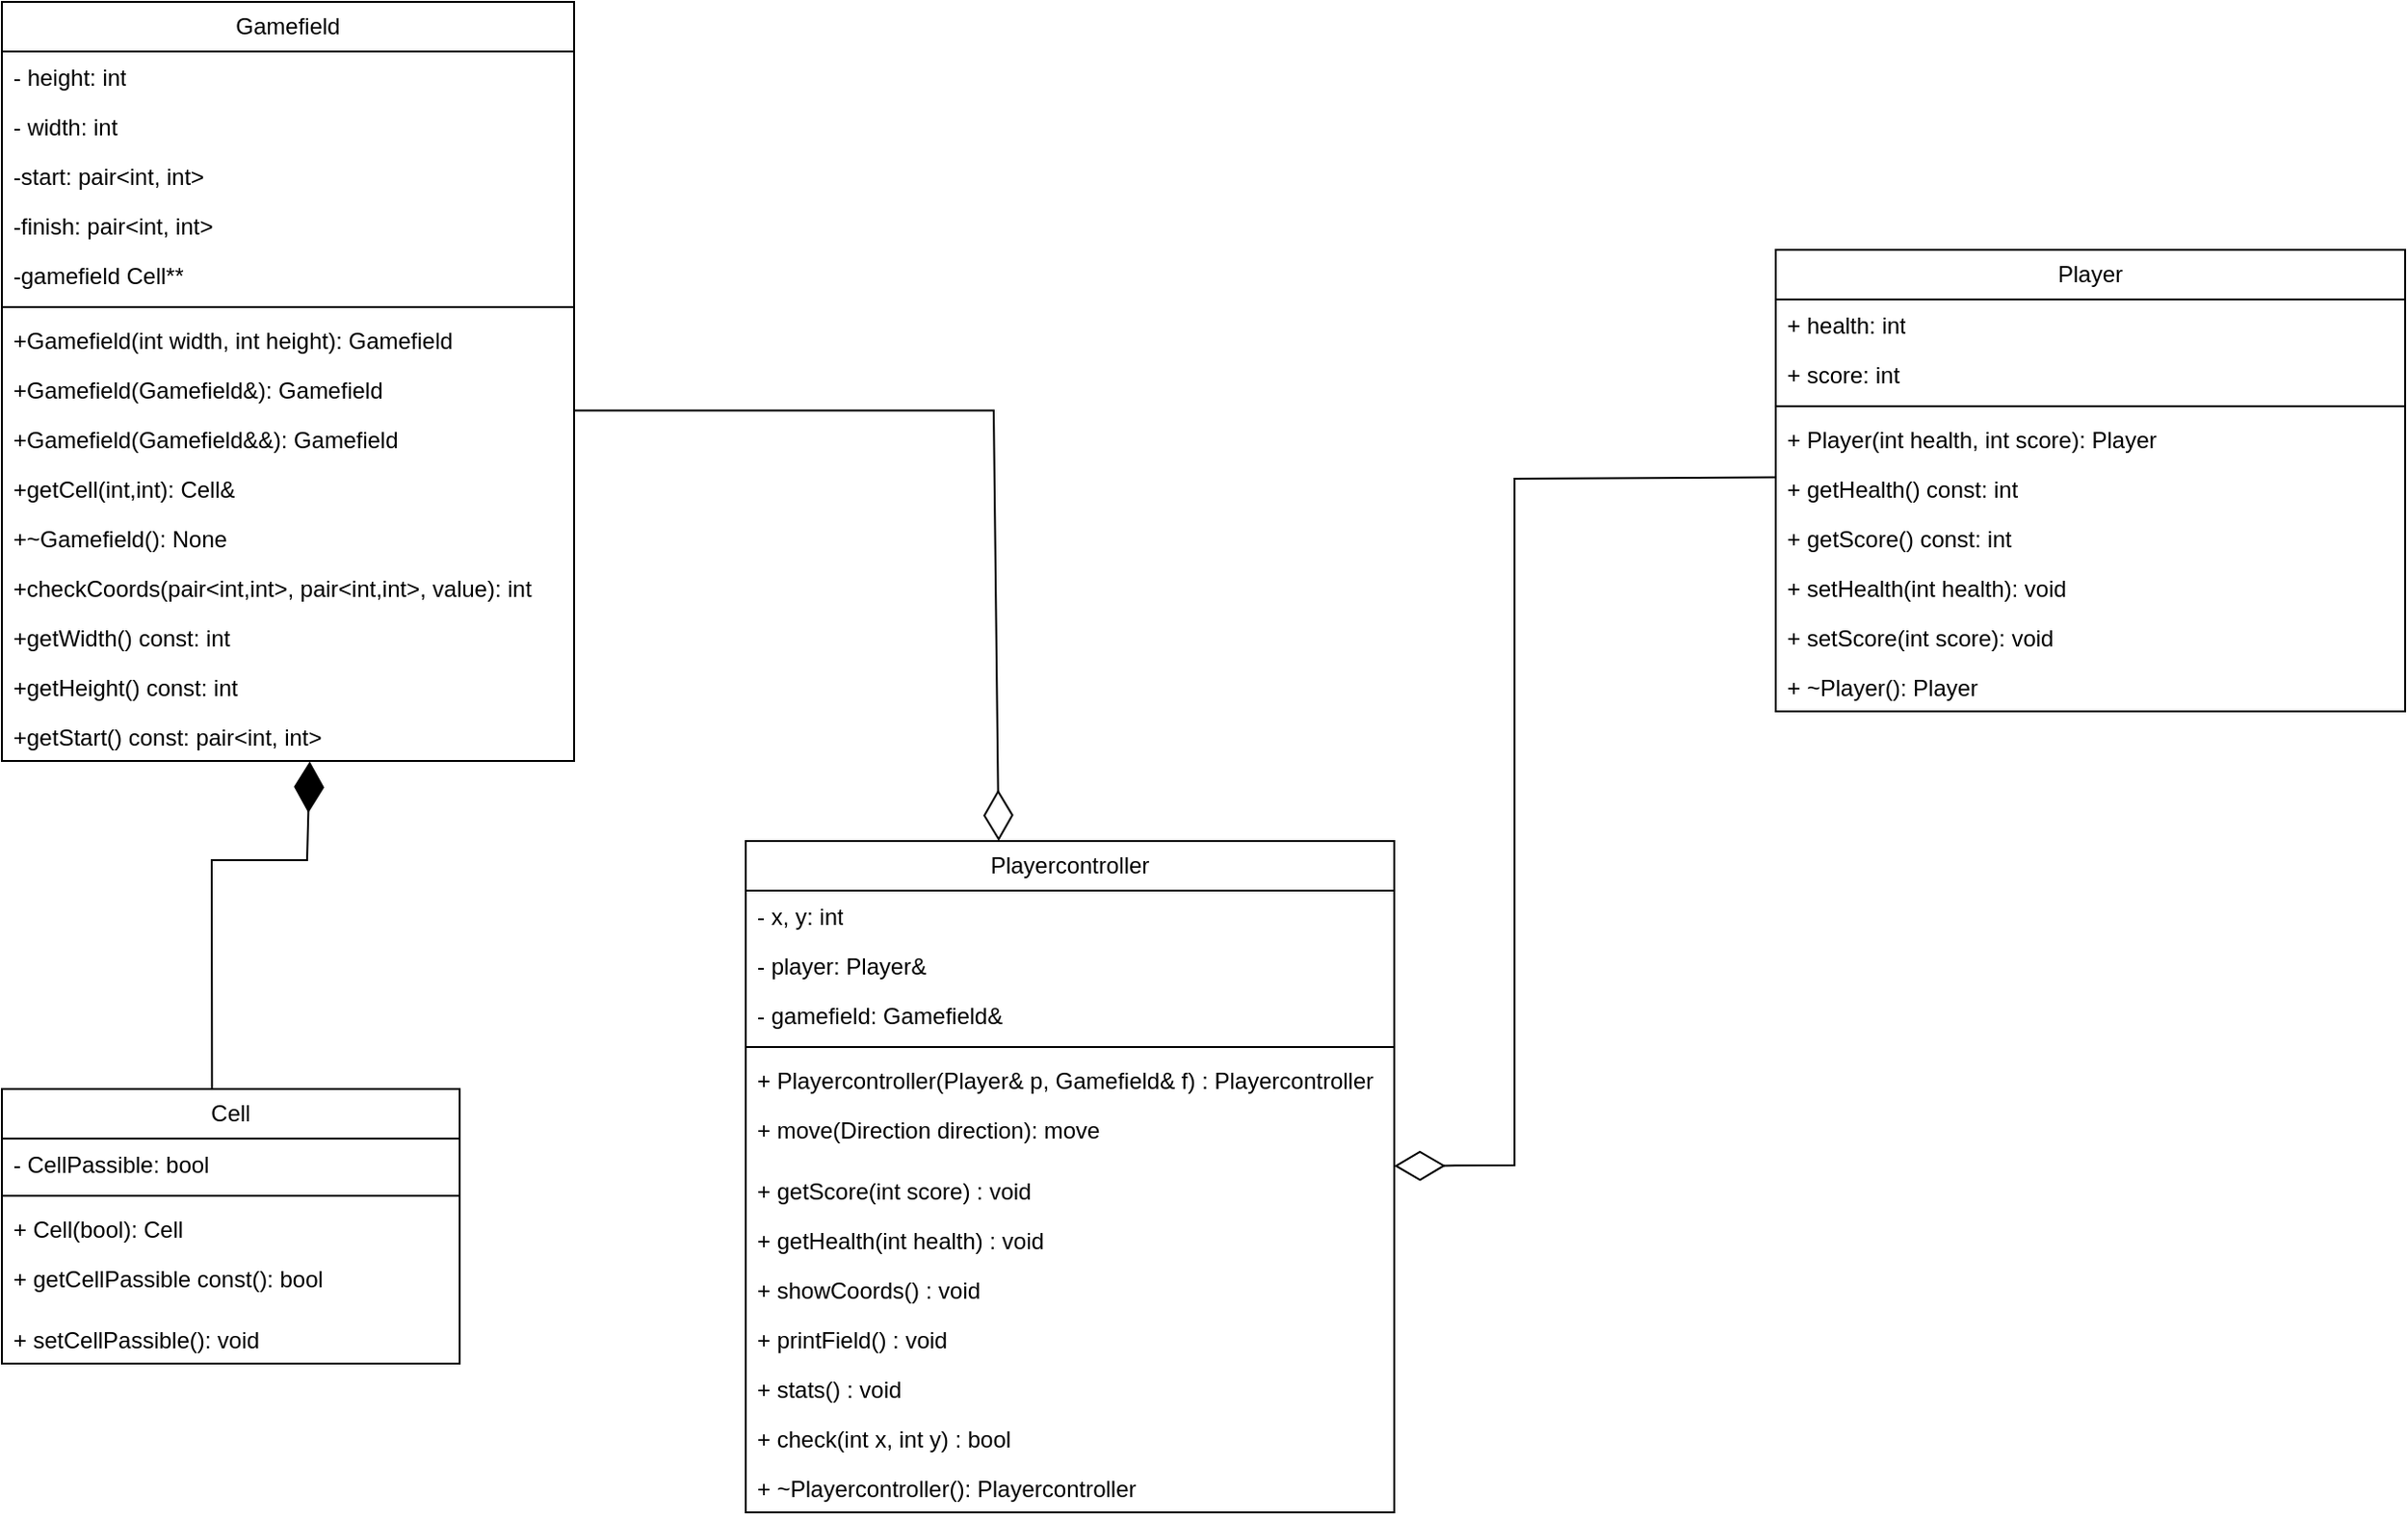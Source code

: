 <mxfile version="22.0.5" type="github">
  <diagram id="C5RBs43oDa-KdzZeNtuy" name="Page-1">
    <mxGraphModel dx="2129" dy="717" grid="1" gridSize="10" guides="1" tooltips="1" connect="1" arrows="1" fold="1" page="1" pageScale="1" pageWidth="827" pageHeight="1169" math="0" shadow="0">
      <root>
        <mxCell id="WIyWlLk6GJQsqaUBKTNV-0" />
        <mxCell id="WIyWlLk6GJQsqaUBKTNV-1" parent="WIyWlLk6GJQsqaUBKTNV-0" />
        <mxCell id="irWFzQ0VpNB4I3aMJ_KA-0" value="Cell" style="swimlane;fontStyle=0;childLayout=stackLayout;horizontal=1;startSize=26;fillColor=none;horizontalStack=0;resizeParent=1;resizeParentMax=0;resizeLast=0;collapsible=1;marginBottom=0;whiteSpace=wrap;html=1;" vertex="1" parent="WIyWlLk6GJQsqaUBKTNV-1">
          <mxGeometry x="-480" y="640" width="240" height="144" as="geometry" />
        </mxCell>
        <mxCell id="irWFzQ0VpNB4I3aMJ_KA-1" value="- CellPassible: bool" style="text;strokeColor=none;fillColor=none;align=left;verticalAlign=top;spacingLeft=4;spacingRight=4;overflow=hidden;rotatable=0;points=[[0,0.5],[1,0.5]];portConstraint=eastwest;whiteSpace=wrap;html=1;" vertex="1" parent="irWFzQ0VpNB4I3aMJ_KA-0">
          <mxGeometry y="26" width="240" height="26" as="geometry" />
        </mxCell>
        <mxCell id="irWFzQ0VpNB4I3aMJ_KA-19" value="" style="line;strokeWidth=1;fillColor=none;align=left;verticalAlign=middle;spacingTop=-1;spacingLeft=3;spacingRight=3;rotatable=0;labelPosition=right;points=[];portConstraint=eastwest;strokeColor=inherit;" vertex="1" parent="irWFzQ0VpNB4I3aMJ_KA-0">
          <mxGeometry y="52" width="240" height="8" as="geometry" />
        </mxCell>
        <mxCell id="irWFzQ0VpNB4I3aMJ_KA-2" value="+ Cell(bool): Cell" style="text;strokeColor=none;fillColor=none;align=left;verticalAlign=top;spacingLeft=4;spacingRight=4;overflow=hidden;rotatable=0;points=[[0,0.5],[1,0.5]];portConstraint=eastwest;whiteSpace=wrap;html=1;" vertex="1" parent="irWFzQ0VpNB4I3aMJ_KA-0">
          <mxGeometry y="60" width="240" height="26" as="geometry" />
        </mxCell>
        <mxCell id="irWFzQ0VpNB4I3aMJ_KA-3" value="+ getCellPassible const(): bool&lt;br&gt;" style="text;strokeColor=none;fillColor=none;align=left;verticalAlign=top;spacingLeft=4;spacingRight=4;overflow=hidden;rotatable=0;points=[[0,0.5],[1,0.5]];portConstraint=eastwest;whiteSpace=wrap;html=1;" vertex="1" parent="irWFzQ0VpNB4I3aMJ_KA-0">
          <mxGeometry y="86" width="240" height="32" as="geometry" />
        </mxCell>
        <mxCell id="irWFzQ0VpNB4I3aMJ_KA-17" value="+ setCellPassible(): void" style="text;strokeColor=none;fillColor=none;align=left;verticalAlign=top;spacingLeft=4;spacingRight=4;overflow=hidden;rotatable=0;points=[[0,0.5],[1,0.5]];portConstraint=eastwest;whiteSpace=wrap;html=1;" vertex="1" parent="irWFzQ0VpNB4I3aMJ_KA-0">
          <mxGeometry y="118" width="240" height="26" as="geometry" />
        </mxCell>
        <mxCell id="irWFzQ0VpNB4I3aMJ_KA-4" value="Player" style="swimlane;fontStyle=0;childLayout=stackLayout;horizontal=1;startSize=26;fillColor=none;horizontalStack=0;resizeParent=1;resizeParentMax=0;resizeLast=0;collapsible=1;marginBottom=0;whiteSpace=wrap;html=1;" vertex="1" parent="WIyWlLk6GJQsqaUBKTNV-1">
          <mxGeometry x="450" y="200" width="330" height="242" as="geometry" />
        </mxCell>
        <mxCell id="irWFzQ0VpNB4I3aMJ_KA-5" value="+ health: int" style="text;strokeColor=none;fillColor=none;align=left;verticalAlign=top;spacingLeft=4;spacingRight=4;overflow=hidden;rotatable=0;points=[[0,0.5],[1,0.5]];portConstraint=eastwest;whiteSpace=wrap;html=1;" vertex="1" parent="irWFzQ0VpNB4I3aMJ_KA-4">
          <mxGeometry y="26" width="330" height="26" as="geometry" />
        </mxCell>
        <mxCell id="irWFzQ0VpNB4I3aMJ_KA-6" value="+ score: int" style="text;strokeColor=none;fillColor=none;align=left;verticalAlign=top;spacingLeft=4;spacingRight=4;overflow=hidden;rotatable=0;points=[[0,0.5],[1,0.5]];portConstraint=eastwest;whiteSpace=wrap;html=1;" vertex="1" parent="irWFzQ0VpNB4I3aMJ_KA-4">
          <mxGeometry y="52" width="330" height="26" as="geometry" />
        </mxCell>
        <mxCell id="irWFzQ0VpNB4I3aMJ_KA-57" value="" style="line;strokeWidth=1;fillColor=none;align=left;verticalAlign=middle;spacingTop=-1;spacingLeft=3;spacingRight=3;rotatable=0;labelPosition=right;points=[];portConstraint=eastwest;strokeColor=inherit;" vertex="1" parent="irWFzQ0VpNB4I3aMJ_KA-4">
          <mxGeometry y="78" width="330" height="8" as="geometry" />
        </mxCell>
        <mxCell id="irWFzQ0VpNB4I3aMJ_KA-7" value="+ Player(int health, int score): Player" style="text;strokeColor=none;fillColor=none;align=left;verticalAlign=top;spacingLeft=4;spacingRight=4;overflow=hidden;rotatable=0;points=[[0,0.5],[1,0.5]];portConstraint=eastwest;whiteSpace=wrap;html=1;" vertex="1" parent="irWFzQ0VpNB4I3aMJ_KA-4">
          <mxGeometry y="86" width="330" height="26" as="geometry" />
        </mxCell>
        <mxCell id="irWFzQ0VpNB4I3aMJ_KA-59" value="+ getHealth() const: int" style="text;strokeColor=none;fillColor=none;align=left;verticalAlign=top;spacingLeft=4;spacingRight=4;overflow=hidden;rotatable=0;points=[[0,0.5],[1,0.5]];portConstraint=eastwest;whiteSpace=wrap;html=1;" vertex="1" parent="irWFzQ0VpNB4I3aMJ_KA-4">
          <mxGeometry y="112" width="330" height="26" as="geometry" />
        </mxCell>
        <mxCell id="irWFzQ0VpNB4I3aMJ_KA-58" value="+ getScore() const: int" style="text;strokeColor=none;fillColor=none;align=left;verticalAlign=top;spacingLeft=4;spacingRight=4;overflow=hidden;rotatable=0;points=[[0,0.5],[1,0.5]];portConstraint=eastwest;whiteSpace=wrap;html=1;" vertex="1" parent="irWFzQ0VpNB4I3aMJ_KA-4">
          <mxGeometry y="138" width="330" height="26" as="geometry" />
        </mxCell>
        <mxCell id="irWFzQ0VpNB4I3aMJ_KA-61" value="+ setHealth(int health): void" style="text;strokeColor=none;fillColor=none;align=left;verticalAlign=top;spacingLeft=4;spacingRight=4;overflow=hidden;rotatable=0;points=[[0,0.5],[1,0.5]];portConstraint=eastwest;whiteSpace=wrap;html=1;" vertex="1" parent="irWFzQ0VpNB4I3aMJ_KA-4">
          <mxGeometry y="164" width="330" height="26" as="geometry" />
        </mxCell>
        <mxCell id="irWFzQ0VpNB4I3aMJ_KA-60" value="+ setScore(int score): void" style="text;strokeColor=none;fillColor=none;align=left;verticalAlign=top;spacingLeft=4;spacingRight=4;overflow=hidden;rotatable=0;points=[[0,0.5],[1,0.5]];portConstraint=eastwest;whiteSpace=wrap;html=1;" vertex="1" parent="irWFzQ0VpNB4I3aMJ_KA-4">
          <mxGeometry y="190" width="330" height="26" as="geometry" />
        </mxCell>
        <mxCell id="irWFzQ0VpNB4I3aMJ_KA-62" value="+ ~Player(): Player" style="text;strokeColor=none;fillColor=none;align=left;verticalAlign=top;spacingLeft=4;spacingRight=4;overflow=hidden;rotatable=0;points=[[0,0.5],[1,0.5]];portConstraint=eastwest;whiteSpace=wrap;html=1;" vertex="1" parent="irWFzQ0VpNB4I3aMJ_KA-4">
          <mxGeometry y="216" width="330" height="26" as="geometry" />
        </mxCell>
        <mxCell id="irWFzQ0VpNB4I3aMJ_KA-12" value="Gamefield" style="swimlane;fontStyle=0;childLayout=stackLayout;horizontal=1;startSize=26;fillColor=none;horizontalStack=0;resizeParent=1;resizeParentMax=0;resizeLast=0;collapsible=1;marginBottom=0;whiteSpace=wrap;html=1;" vertex="1" parent="WIyWlLk6GJQsqaUBKTNV-1">
          <mxGeometry x="-480" y="70" width="300" height="398" as="geometry">
            <mxRectangle x="414" y="270" width="100" height="30" as="alternateBounds" />
          </mxGeometry>
        </mxCell>
        <mxCell id="irWFzQ0VpNB4I3aMJ_KA-22" value="- height: int" style="text;strokeColor=none;fillColor=none;align=left;verticalAlign=top;spacingLeft=4;spacingRight=4;overflow=hidden;rotatable=0;points=[[0,0.5],[1,0.5]];portConstraint=eastwest;whiteSpace=wrap;html=1;" vertex="1" parent="irWFzQ0VpNB4I3aMJ_KA-12">
          <mxGeometry y="26" width="300" height="26" as="geometry" />
        </mxCell>
        <mxCell id="irWFzQ0VpNB4I3aMJ_KA-13" value="- width: int" style="text;strokeColor=none;fillColor=none;align=left;verticalAlign=top;spacingLeft=4;spacingRight=4;overflow=hidden;rotatable=0;points=[[0,0.5],[1,0.5]];portConstraint=eastwest;whiteSpace=wrap;html=1;" vertex="1" parent="irWFzQ0VpNB4I3aMJ_KA-12">
          <mxGeometry y="52" width="300" height="26" as="geometry" />
        </mxCell>
        <mxCell id="irWFzQ0VpNB4I3aMJ_KA-23" value="-start: pair&amp;lt;int, int&amp;gt;" style="text;strokeColor=none;fillColor=none;align=left;verticalAlign=top;spacingLeft=4;spacingRight=4;overflow=hidden;rotatable=0;points=[[0,0.5],[1,0.5]];portConstraint=eastwest;whiteSpace=wrap;html=1;" vertex="1" parent="irWFzQ0VpNB4I3aMJ_KA-12">
          <mxGeometry y="78" width="300" height="26" as="geometry" />
        </mxCell>
        <mxCell id="irWFzQ0VpNB4I3aMJ_KA-24" value="-finish: pair&amp;lt;int, int&amp;gt;" style="text;strokeColor=none;fillColor=none;align=left;verticalAlign=top;spacingLeft=4;spacingRight=4;overflow=hidden;rotatable=0;points=[[0,0.5],[1,0.5]];portConstraint=eastwest;whiteSpace=wrap;html=1;" vertex="1" parent="irWFzQ0VpNB4I3aMJ_KA-12">
          <mxGeometry y="104" width="300" height="26" as="geometry" />
        </mxCell>
        <mxCell id="irWFzQ0VpNB4I3aMJ_KA-14" value="-gamefield Cell**" style="text;strokeColor=none;fillColor=none;align=left;verticalAlign=top;spacingLeft=4;spacingRight=4;overflow=hidden;rotatable=0;points=[[0,0.5],[1,0.5]];portConstraint=eastwest;whiteSpace=wrap;html=1;" vertex="1" parent="irWFzQ0VpNB4I3aMJ_KA-12">
          <mxGeometry y="130" width="300" height="26" as="geometry" />
        </mxCell>
        <mxCell id="irWFzQ0VpNB4I3aMJ_KA-21" value="" style="line;strokeWidth=1;fillColor=none;align=left;verticalAlign=middle;spacingTop=-1;spacingLeft=3;spacingRight=3;rotatable=0;labelPosition=right;points=[];portConstraint=eastwest;strokeColor=inherit;" vertex="1" parent="irWFzQ0VpNB4I3aMJ_KA-12">
          <mxGeometry y="156" width="300" height="8" as="geometry" />
        </mxCell>
        <mxCell id="irWFzQ0VpNB4I3aMJ_KA-15" value="+Gamefield(int width, int height): Gamefield" style="text;strokeColor=none;fillColor=none;align=left;verticalAlign=top;spacingLeft=4;spacingRight=4;overflow=hidden;rotatable=0;points=[[0,0.5],[1,0.5]];portConstraint=eastwest;whiteSpace=wrap;html=1;" vertex="1" parent="irWFzQ0VpNB4I3aMJ_KA-12">
          <mxGeometry y="164" width="300" height="26" as="geometry" />
        </mxCell>
        <mxCell id="irWFzQ0VpNB4I3aMJ_KA-25" value="+Gamefield(Gamefield&amp;amp;): Gamefield" style="text;strokeColor=none;fillColor=none;align=left;verticalAlign=top;spacingLeft=4;spacingRight=4;overflow=hidden;rotatable=0;points=[[0,0.5],[1,0.5]];portConstraint=eastwest;whiteSpace=wrap;html=1;" vertex="1" parent="irWFzQ0VpNB4I3aMJ_KA-12">
          <mxGeometry y="190" width="300" height="26" as="geometry" />
        </mxCell>
        <mxCell id="irWFzQ0VpNB4I3aMJ_KA-26" value="+Gamefield(Gamefield&amp;amp;&amp;amp;): Gamefield" style="text;strokeColor=none;fillColor=none;align=left;verticalAlign=top;spacingLeft=4;spacingRight=4;overflow=hidden;rotatable=0;points=[[0,0.5],[1,0.5]];portConstraint=eastwest;whiteSpace=wrap;html=1;" vertex="1" parent="irWFzQ0VpNB4I3aMJ_KA-12">
          <mxGeometry y="216" width="300" height="26" as="geometry" />
        </mxCell>
        <mxCell id="irWFzQ0VpNB4I3aMJ_KA-28" value="+getCell(int,int): Cell&amp;amp;" style="text;strokeColor=none;fillColor=none;align=left;verticalAlign=top;spacingLeft=4;spacingRight=4;overflow=hidden;rotatable=0;points=[[0,0.5],[1,0.5]];portConstraint=eastwest;whiteSpace=wrap;html=1;" vertex="1" parent="irWFzQ0VpNB4I3aMJ_KA-12">
          <mxGeometry y="242" width="300" height="26" as="geometry" />
        </mxCell>
        <mxCell id="irWFzQ0VpNB4I3aMJ_KA-27" value="+~Gamefield(): None" style="text;strokeColor=none;fillColor=none;align=left;verticalAlign=top;spacingLeft=4;spacingRight=4;overflow=hidden;rotatable=0;points=[[0,0.5],[1,0.5]];portConstraint=eastwest;whiteSpace=wrap;html=1;" vertex="1" parent="irWFzQ0VpNB4I3aMJ_KA-12">
          <mxGeometry y="268" width="300" height="26" as="geometry" />
        </mxCell>
        <mxCell id="irWFzQ0VpNB4I3aMJ_KA-29" value="+checkCoords(pair&amp;lt;int,int&amp;gt;, pair&amp;lt;int,int&amp;gt;, value): int" style="text;strokeColor=none;fillColor=none;align=left;verticalAlign=top;spacingLeft=4;spacingRight=4;overflow=hidden;rotatable=0;points=[[0,0.5],[1,0.5]];portConstraint=eastwest;whiteSpace=wrap;html=1;" vertex="1" parent="irWFzQ0VpNB4I3aMJ_KA-12">
          <mxGeometry y="294" width="300" height="26" as="geometry" />
        </mxCell>
        <mxCell id="irWFzQ0VpNB4I3aMJ_KA-30" value="+getWidth() const: int" style="text;strokeColor=none;fillColor=none;align=left;verticalAlign=top;spacingLeft=4;spacingRight=4;overflow=hidden;rotatable=0;points=[[0,0.5],[1,0.5]];portConstraint=eastwest;whiteSpace=wrap;html=1;" vertex="1" parent="irWFzQ0VpNB4I3aMJ_KA-12">
          <mxGeometry y="320" width="300" height="26" as="geometry" />
        </mxCell>
        <mxCell id="irWFzQ0VpNB4I3aMJ_KA-32" value="+getHeight() const: int" style="text;strokeColor=none;fillColor=none;align=left;verticalAlign=top;spacingLeft=4;spacingRight=4;overflow=hidden;rotatable=0;points=[[0,0.5],[1,0.5]];portConstraint=eastwest;whiteSpace=wrap;html=1;" vertex="1" parent="irWFzQ0VpNB4I3aMJ_KA-12">
          <mxGeometry y="346" width="300" height="26" as="geometry" />
        </mxCell>
        <mxCell id="irWFzQ0VpNB4I3aMJ_KA-31" value="+getStart() const: pair&amp;lt;int, int&amp;gt;" style="text;strokeColor=none;fillColor=none;align=left;verticalAlign=top;spacingLeft=4;spacingRight=4;overflow=hidden;rotatable=0;points=[[0,0.5],[1,0.5]];portConstraint=eastwest;whiteSpace=wrap;html=1;" vertex="1" parent="irWFzQ0VpNB4I3aMJ_KA-12">
          <mxGeometry y="372" width="300" height="26" as="geometry" />
        </mxCell>
        <mxCell id="irWFzQ0VpNB4I3aMJ_KA-42" value="Playercontroller" style="swimlane;fontStyle=0;childLayout=stackLayout;horizontal=1;startSize=26;fillColor=none;horizontalStack=0;resizeParent=1;resizeParentMax=0;resizeLast=0;collapsible=1;marginBottom=0;whiteSpace=wrap;html=1;" vertex="1" parent="WIyWlLk6GJQsqaUBKTNV-1">
          <mxGeometry x="-90" y="510" width="340" height="352" as="geometry" />
        </mxCell>
        <mxCell id="irWFzQ0VpNB4I3aMJ_KA-43" value="- x, y: int" style="text;strokeColor=none;fillColor=none;align=left;verticalAlign=top;spacingLeft=4;spacingRight=4;overflow=hidden;rotatable=0;points=[[0,0.5],[1,0.5]];portConstraint=eastwest;whiteSpace=wrap;html=1;" vertex="1" parent="irWFzQ0VpNB4I3aMJ_KA-42">
          <mxGeometry y="26" width="340" height="26" as="geometry" />
        </mxCell>
        <mxCell id="irWFzQ0VpNB4I3aMJ_KA-48" value="- player: Player&amp;amp;" style="text;strokeColor=none;fillColor=none;align=left;verticalAlign=top;spacingLeft=4;spacingRight=4;overflow=hidden;rotatable=0;points=[[0,0.5],[1,0.5]];portConstraint=eastwest;whiteSpace=wrap;html=1;" vertex="1" parent="irWFzQ0VpNB4I3aMJ_KA-42">
          <mxGeometry y="52" width="340" height="26" as="geometry" />
        </mxCell>
        <mxCell id="irWFzQ0VpNB4I3aMJ_KA-49" value="- gamefield: Gamefield&amp;amp;" style="text;strokeColor=none;fillColor=none;align=left;verticalAlign=top;spacingLeft=4;spacingRight=4;overflow=hidden;rotatable=0;points=[[0,0.5],[1,0.5]];portConstraint=eastwest;whiteSpace=wrap;html=1;" vertex="1" parent="irWFzQ0VpNB4I3aMJ_KA-42">
          <mxGeometry y="78" width="340" height="26" as="geometry" />
        </mxCell>
        <mxCell id="irWFzQ0VpNB4I3aMJ_KA-44" value="" style="line;strokeWidth=1;fillColor=none;align=left;verticalAlign=middle;spacingTop=-1;spacingLeft=3;spacingRight=3;rotatable=0;labelPosition=right;points=[];portConstraint=eastwest;strokeColor=inherit;" vertex="1" parent="irWFzQ0VpNB4I3aMJ_KA-42">
          <mxGeometry y="104" width="340" height="8" as="geometry" />
        </mxCell>
        <mxCell id="irWFzQ0VpNB4I3aMJ_KA-45" value="+ Playercontroller(Player&amp;amp; p, Gamefield&amp;amp; f) : Playercontroller" style="text;strokeColor=none;fillColor=none;align=left;verticalAlign=top;spacingLeft=4;spacingRight=4;overflow=hidden;rotatable=0;points=[[0,0.5],[1,0.5]];portConstraint=eastwest;whiteSpace=wrap;html=1;" vertex="1" parent="irWFzQ0VpNB4I3aMJ_KA-42">
          <mxGeometry y="112" width="340" height="26" as="geometry" />
        </mxCell>
        <mxCell id="irWFzQ0VpNB4I3aMJ_KA-46" value="+ move(Direction direction): move" style="text;strokeColor=none;fillColor=none;align=left;verticalAlign=top;spacingLeft=4;spacingRight=4;overflow=hidden;rotatable=0;points=[[0,0.5],[1,0.5]];portConstraint=eastwest;whiteSpace=wrap;html=1;" vertex="1" parent="irWFzQ0VpNB4I3aMJ_KA-42">
          <mxGeometry y="138" width="340" height="32" as="geometry" />
        </mxCell>
        <mxCell id="irWFzQ0VpNB4I3aMJ_KA-47" value="+ getScore(int score) : void" style="text;strokeColor=none;fillColor=none;align=left;verticalAlign=top;spacingLeft=4;spacingRight=4;overflow=hidden;rotatable=0;points=[[0,0.5],[1,0.5]];portConstraint=eastwest;whiteSpace=wrap;html=1;" vertex="1" parent="irWFzQ0VpNB4I3aMJ_KA-42">
          <mxGeometry y="170" width="340" height="26" as="geometry" />
        </mxCell>
        <mxCell id="irWFzQ0VpNB4I3aMJ_KA-50" value="+ getHealth(int health) : void" style="text;strokeColor=none;fillColor=none;align=left;verticalAlign=top;spacingLeft=4;spacingRight=4;overflow=hidden;rotatable=0;points=[[0,0.5],[1,0.5]];portConstraint=eastwest;whiteSpace=wrap;html=1;" vertex="1" parent="irWFzQ0VpNB4I3aMJ_KA-42">
          <mxGeometry y="196" width="340" height="26" as="geometry" />
        </mxCell>
        <mxCell id="irWFzQ0VpNB4I3aMJ_KA-51" value="+ showCoords() : void" style="text;strokeColor=none;fillColor=none;align=left;verticalAlign=top;spacingLeft=4;spacingRight=4;overflow=hidden;rotatable=0;points=[[0,0.5],[1,0.5]];portConstraint=eastwest;whiteSpace=wrap;html=1;" vertex="1" parent="irWFzQ0VpNB4I3aMJ_KA-42">
          <mxGeometry y="222" width="340" height="26" as="geometry" />
        </mxCell>
        <mxCell id="irWFzQ0VpNB4I3aMJ_KA-52" value="+ printField() : void" style="text;strokeColor=none;fillColor=none;align=left;verticalAlign=top;spacingLeft=4;spacingRight=4;overflow=hidden;rotatable=0;points=[[0,0.5],[1,0.5]];portConstraint=eastwest;whiteSpace=wrap;html=1;" vertex="1" parent="irWFzQ0VpNB4I3aMJ_KA-42">
          <mxGeometry y="248" width="340" height="26" as="geometry" />
        </mxCell>
        <mxCell id="irWFzQ0VpNB4I3aMJ_KA-53" value="+ stats() : void" style="text;strokeColor=none;fillColor=none;align=left;verticalAlign=top;spacingLeft=4;spacingRight=4;overflow=hidden;rotatable=0;points=[[0,0.5],[1,0.5]];portConstraint=eastwest;whiteSpace=wrap;html=1;" vertex="1" parent="irWFzQ0VpNB4I3aMJ_KA-42">
          <mxGeometry y="274" width="340" height="26" as="geometry" />
        </mxCell>
        <mxCell id="irWFzQ0VpNB4I3aMJ_KA-54" value="+ check(int x, int y) : bool" style="text;strokeColor=none;fillColor=none;align=left;verticalAlign=top;spacingLeft=4;spacingRight=4;overflow=hidden;rotatable=0;points=[[0,0.5],[1,0.5]];portConstraint=eastwest;whiteSpace=wrap;html=1;" vertex="1" parent="irWFzQ0VpNB4I3aMJ_KA-42">
          <mxGeometry y="300" width="340" height="26" as="geometry" />
        </mxCell>
        <mxCell id="irWFzQ0VpNB4I3aMJ_KA-55" value="+ ~Playercontroller(): Playercontroller" style="text;strokeColor=none;fillColor=none;align=left;verticalAlign=top;spacingLeft=4;spacingRight=4;overflow=hidden;rotatable=0;points=[[0,0.5],[1,0.5]];portConstraint=eastwest;whiteSpace=wrap;html=1;" vertex="1" parent="irWFzQ0VpNB4I3aMJ_KA-42">
          <mxGeometry y="326" width="340" height="26" as="geometry" />
        </mxCell>
        <mxCell id="irWFzQ0VpNB4I3aMJ_KA-63" value="" style="endArrow=diamondThin;endFill=1;endSize=24;html=1;rounded=0;entryX=0.538;entryY=1.009;entryDx=0;entryDy=0;entryPerimeter=0;exitX=0.459;exitY=-0.002;exitDx=0;exitDy=0;exitPerimeter=0;" edge="1" parent="WIyWlLk6GJQsqaUBKTNV-1" source="irWFzQ0VpNB4I3aMJ_KA-0" target="irWFzQ0VpNB4I3aMJ_KA-31">
          <mxGeometry width="160" relative="1" as="geometry">
            <mxPoint x="-370" y="580" as="sourcePoint" />
            <mxPoint x="-270" y="520" as="targetPoint" />
            <Array as="points">
              <mxPoint x="-370" y="520" />
              <mxPoint x="-320" y="520" />
            </Array>
          </mxGeometry>
        </mxCell>
        <mxCell id="irWFzQ0VpNB4I3aMJ_KA-65" value="" style="endArrow=diamondThin;endFill=0;endSize=24;html=1;rounded=0;entryX=0.39;entryY=-0.01;entryDx=0;entryDy=0;entryPerimeter=0;" edge="1" parent="WIyWlLk6GJQsqaUBKTNV-1">
          <mxGeometry width="160" relative="1" as="geometry">
            <mxPoint x="-180" y="284.22" as="sourcePoint" />
            <mxPoint x="42.6" y="510" as="targetPoint" />
            <Array as="points">
              <mxPoint x="-60" y="284.22" />
              <mxPoint x="40" y="284.22" />
            </Array>
          </mxGeometry>
        </mxCell>
        <mxCell id="irWFzQ0VpNB4I3aMJ_KA-66" value="" style="endArrow=diamondThin;endFill=0;endSize=24;html=1;rounded=0;entryX=0.991;entryY=0.013;entryDx=0;entryDy=0;entryPerimeter=0;exitX=0;exitY=0.277;exitDx=0;exitDy=0;exitPerimeter=0;" edge="1" parent="WIyWlLk6GJQsqaUBKTNV-1" source="irWFzQ0VpNB4I3aMJ_KA-59">
          <mxGeometry width="160" relative="1" as="geometry">
            <mxPoint x="440" y="320" as="sourcePoint" />
            <mxPoint x="250.0" y="680.338" as="targetPoint" />
            <Array as="points">
              <mxPoint x="313.06" y="320" />
              <mxPoint x="313.06" y="680" />
            </Array>
          </mxGeometry>
        </mxCell>
      </root>
    </mxGraphModel>
  </diagram>
</mxfile>
